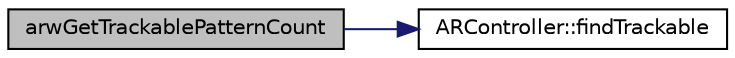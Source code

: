 digraph "arwGetTrackablePatternCount"
{
 // INTERACTIVE_SVG=YES
  edge [fontname="Helvetica",fontsize="10",labelfontname="Helvetica",labelfontsize="10"];
  node [fontname="Helvetica",fontsize="10",shape=record];
  rankdir="LR";
  Node1 [label="arwGetTrackablePatternCount",height=0.2,width=0.4,color="black", fillcolor="grey75", style="filled", fontcolor="black"];
  Node1 -> Node2 [color="midnightblue",fontsize="10",style="solid",fontname="Helvetica"];
  Node2 [label="ARController::findTrackable",height=0.2,width=0.4,color="black", fillcolor="white", style="filled",URL="$class_a_r_controller.html#a4eafe05e50bdb9e788ad836f4c2104f1",tooltip="Searches the collection of trackables for the given ID. "];
}
